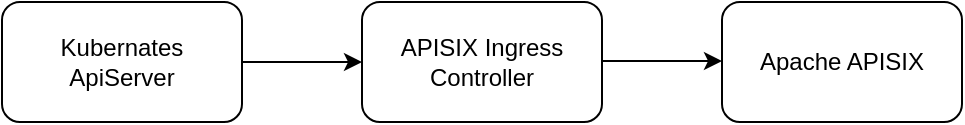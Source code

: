 <mxfile version="14.7.3" type="github">
  <diagram id="9DDy7hsGKLNX4xmKedcN" name="第 1 页">
    <mxGraphModel dx="1426" dy="793" grid="1" gridSize="10" guides="1" tooltips="1" connect="1" arrows="1" fold="1" page="1" pageScale="1" pageWidth="827" pageHeight="1169" math="0" shadow="0">
      <root>
        <mxCell id="0" />
        <mxCell id="1" parent="0" />
        <mxCell id="P5G8z0DRfvZPf0LfQn4m-1" value="Kubernates&lt;br&gt;ApiServer" style="rounded=1;whiteSpace=wrap;html=1;" vertex="1" parent="1">
          <mxGeometry x="100" y="250" width="120" height="60" as="geometry" />
        </mxCell>
        <mxCell id="P5G8z0DRfvZPf0LfQn4m-2" value="APISIX Ingress Controller" style="rounded=1;whiteSpace=wrap;html=1;" vertex="1" parent="1">
          <mxGeometry x="280" y="250" width="120" height="60" as="geometry" />
        </mxCell>
        <mxCell id="P5G8z0DRfvZPf0LfQn4m-3" value="Apache APISIX" style="rounded=1;whiteSpace=wrap;html=1;" vertex="1" parent="1">
          <mxGeometry x="460" y="250" width="120" height="60" as="geometry" />
        </mxCell>
        <mxCell id="P5G8z0DRfvZPf0LfQn4m-4" value="" style="endArrow=classic;html=1;exitX=1;exitY=0.5;exitDx=0;exitDy=0;entryX=0;entryY=0.5;entryDx=0;entryDy=0;" edge="1" parent="1" source="P5G8z0DRfvZPf0LfQn4m-1" target="P5G8z0DRfvZPf0LfQn4m-2">
          <mxGeometry width="50" height="50" relative="1" as="geometry">
            <mxPoint x="220" y="330" as="sourcePoint" />
            <mxPoint x="280" y="330" as="targetPoint" />
          </mxGeometry>
        </mxCell>
        <mxCell id="P5G8z0DRfvZPf0LfQn4m-6" value="" style="endArrow=classic;html=1;exitX=1;exitY=0.5;exitDx=0;exitDy=0;entryX=0;entryY=0.5;entryDx=0;entryDy=0;" edge="1" parent="1">
          <mxGeometry width="50" height="50" relative="1" as="geometry">
            <mxPoint x="400" y="279.5" as="sourcePoint" />
            <mxPoint x="460" y="279.5" as="targetPoint" />
          </mxGeometry>
        </mxCell>
      </root>
    </mxGraphModel>
  </diagram>
</mxfile>

